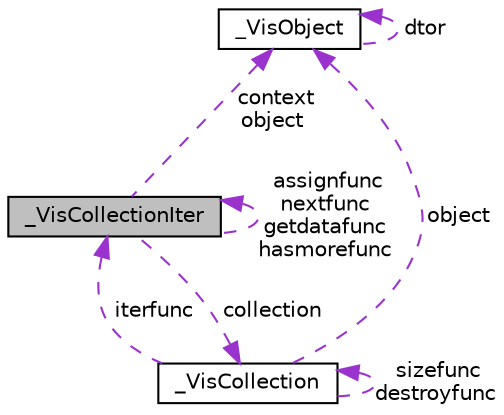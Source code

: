 digraph G
{
  edge [fontname="Helvetica",fontsize="10",labelfontname="Helvetica",labelfontsize="10"];
  node [fontname="Helvetica",fontsize="10",shape=record];
  Node1 [label="_VisCollectionIter",height=0.2,width=0.4,color="black", fillcolor="grey75", style="filled" fontcolor="black"];
  Node2 -> Node1 [dir="back",color="darkorchid3",fontsize="10",style="dashed",label=" collection" ,fontname="Helvetica"];
  Node2 [label="_VisCollection",height=0.2,width=0.4,color="black", fillcolor="white", style="filled",URL="$struct__VisCollection.html"];
  Node2 -> Node2 [dir="back",color="darkorchid3",fontsize="10",style="dashed",label=" sizefunc\ndestroyfunc" ,fontname="Helvetica"];
  Node1 -> Node2 [dir="back",color="darkorchid3",fontsize="10",style="dashed",label=" iterfunc" ,fontname="Helvetica"];
  Node3 -> Node2 [dir="back",color="darkorchid3",fontsize="10",style="dashed",label=" object" ,fontname="Helvetica"];
  Node3 [label="_VisObject",height=0.2,width=0.4,color="black", fillcolor="white", style="filled",URL="$struct__VisObject.html",tooltip="The VisObject structure contains all the VisObject housekeeping data like refcounting and a pointer t..."];
  Node3 -> Node3 [dir="back",color="darkorchid3",fontsize="10",style="dashed",label=" dtor" ,fontname="Helvetica"];
  Node1 -> Node1 [dir="back",color="darkorchid3",fontsize="10",style="dashed",label=" assignfunc\nnextfunc\ngetdatafunc\nhasmorefunc" ,fontname="Helvetica"];
  Node3 -> Node1 [dir="back",color="darkorchid3",fontsize="10",style="dashed",label=" context\nobject" ,fontname="Helvetica"];
}
